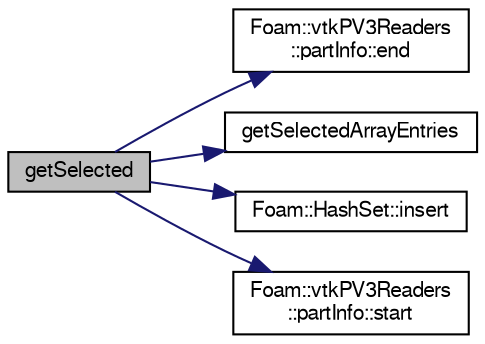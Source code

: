 digraph "getSelected"
{
  bgcolor="transparent";
  edge [fontname="FreeSans",fontsize="10",labelfontname="FreeSans",labelfontsize="10"];
  node [fontname="FreeSans",fontsize="10",shape=record];
  rankdir="LR";
  Node36 [label="getSelected",height=0.2,width=0.4,color="black", fillcolor="grey75", style="filled", fontcolor="black"];
  Node36 -> Node37 [color="midnightblue",fontsize="10",style="solid",fontname="FreeSans"];
  Node37 [label="Foam::vtkPV3Readers\l::partInfo::end",height=0.2,width=0.4,color="black",URL="$a31754.html#a90ccd5d92cd2b956c137caede9cef404"];
  Node36 -> Node38 [color="midnightblue",fontsize="10",style="solid",fontname="FreeSans"];
  Node38 [label="getSelectedArrayEntries",height=0.2,width=0.4,color="black",URL="$a21198.html#a454280c43f625fea13f94875786a31fb",tooltip="Retrieve the current selections. "];
  Node36 -> Node39 [color="midnightblue",fontsize="10",style="solid",fontname="FreeSans"];
  Node39 [label="Foam::HashSet::insert",height=0.2,width=0.4,color="black",URL="$a25690.html#a49f0753d9652681fc3a81f59951a0ad7",tooltip="Insert a new entry. "];
  Node36 -> Node40 [color="midnightblue",fontsize="10",style="solid",fontname="FreeSans"];
  Node40 [label="Foam::vtkPV3Readers\l::partInfo::start",height=0.2,width=0.4,color="black",URL="$a31754.html#ad8e45389d3d5fc52b98fbb39d7abe404"];
}
